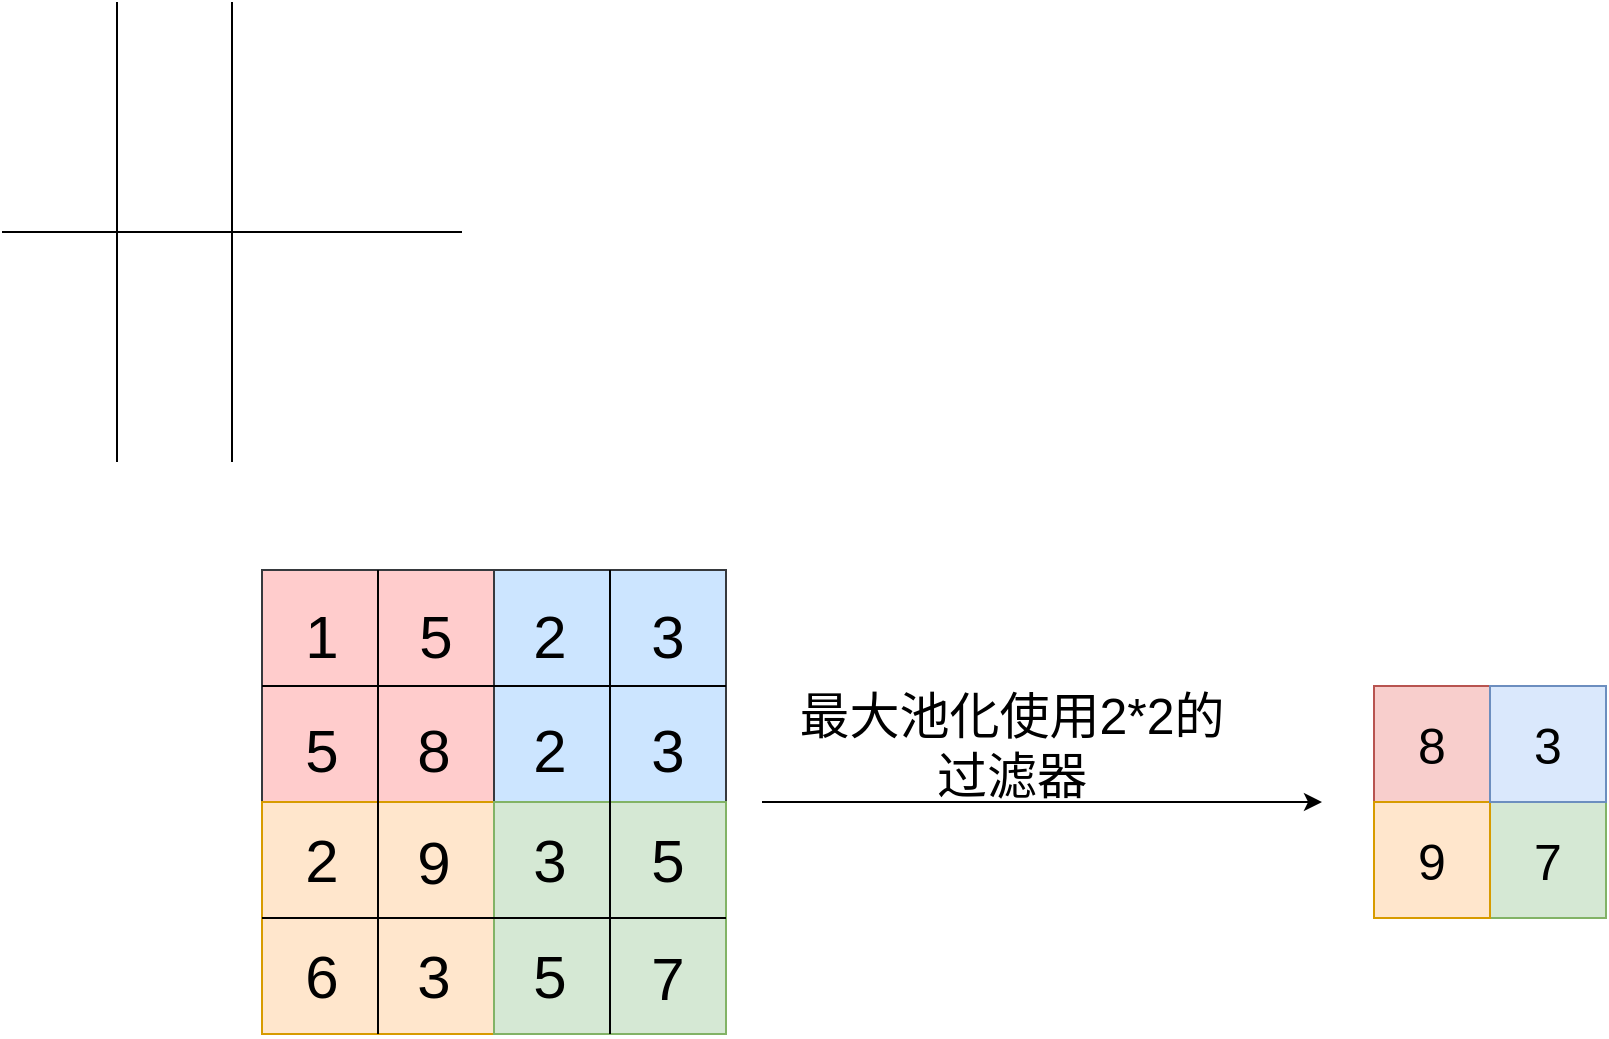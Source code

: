 <mxfile version="12.0.0" type="github" pages="1"><diagram id="QEVr7wvfZW63wJ_uZL5w" name="Page-1"><mxGraphModel dx="1185" dy="635" grid="1" gridSize="10" guides="1" tooltips="1" connect="1" arrows="1" fold="1" page="1" pageScale="1" pageWidth="827" pageHeight="1169" math="0" shadow="0"><root><mxCell id="0"/><mxCell id="1" parent="0"/><mxCell id="JqxxNo1I9hSQXzHo5P-l-2" value="" style="endArrow=none;html=1;exitX=0;exitY=0.5;exitDx=0;exitDy=0;entryX=1;entryY=0.5;entryDx=0;entryDy=0;" edge="1" parent="1"><mxGeometry width="50" height="50" relative="1" as="geometry"><mxPoint x="150" y="335" as="sourcePoint"/><mxPoint x="380" y="335" as="targetPoint"/></mxGeometry></mxCell><mxCell id="JqxxNo1I9hSQXzHo5P-l-3" value="" style="endArrow=none;html=1;exitX=0.5;exitY=0;exitDx=0;exitDy=0;entryX=0.5;entryY=1;entryDx=0;entryDy=0;" edge="1" parent="1"><mxGeometry width="50" height="50" relative="1" as="geometry"><mxPoint x="265" y="220" as="sourcePoint"/><mxPoint x="265" y="450" as="targetPoint"/></mxGeometry></mxCell><mxCell id="JqxxNo1I9hSQXzHo5P-l-4" value="" style="endArrow=none;html=1;entryX=0.25;entryY=1;entryDx=0;entryDy=0;exitX=0.25;exitY=0;exitDx=0;exitDy=0;" edge="1" parent="1"><mxGeometry width="50" height="50" relative="1" as="geometry"><mxPoint x="207.5" y="220" as="sourcePoint"/><mxPoint x="207.5" y="450" as="targetPoint"/></mxGeometry></mxCell><mxCell id="JqxxNo1I9hSQXzHo5P-l-5" value="" style="whiteSpace=wrap;html=1;aspect=fixed;fillColor=#ffcccc;strokeColor=#36393d;" vertex="1" parent="1"><mxGeometry x="280" y="504" width="116" height="116" as="geometry"/></mxCell><mxCell id="JqxxNo1I9hSQXzHo5P-l-6" value="" style="whiteSpace=wrap;html=1;aspect=fixed;fillColor=#cce5ff;strokeColor=#36393d;" vertex="1" parent="1"><mxGeometry x="396" y="504" width="116" height="116" as="geometry"/></mxCell><mxCell id="JqxxNo1I9hSQXzHo5P-l-7" value="" style="whiteSpace=wrap;html=1;aspect=fixed;fillColor=#ffe6cc;strokeColor=#d79b00;" vertex="1" parent="1"><mxGeometry x="280" y="620" width="116" height="116" as="geometry"/></mxCell><mxCell id="JqxxNo1I9hSQXzHo5P-l-8" value="" style="whiteSpace=wrap;html=1;aspect=fixed;fillColor=#d5e8d4;strokeColor=#82b366;" vertex="1" parent="1"><mxGeometry x="396" y="620" width="116" height="116" as="geometry"/></mxCell><mxCell id="JqxxNo1I9hSQXzHo5P-l-10" value="" style="endArrow=none;html=1;entryX=0;entryY=0.5;entryDx=0;entryDy=0;exitX=1;exitY=0.5;exitDx=0;exitDy=0;" edge="1" parent="1" source="JqxxNo1I9hSQXzHo5P-l-6" target="JqxxNo1I9hSQXzHo5P-l-5"><mxGeometry width="50" height="50" relative="1" as="geometry"><mxPoint x="110" y="691" as="sourcePoint"/><mxPoint x="218" y="640" as="targetPoint"/></mxGeometry></mxCell><mxCell id="JqxxNo1I9hSQXzHo5P-l-11" value="" style="endArrow=none;html=1;entryX=0;entryY=0.5;entryDx=0;entryDy=0;exitX=1;exitY=0.5;exitDx=0;exitDy=0;" edge="1" parent="1" source="JqxxNo1I9hSQXzHo5P-l-8" target="JqxxNo1I9hSQXzHo5P-l-7"><mxGeometry width="50" height="50" relative="1" as="geometry"><mxPoint x="140" y="780" as="sourcePoint"/><mxPoint x="220" y="700" as="targetPoint"/></mxGeometry></mxCell><mxCell id="JqxxNo1I9hSQXzHo5P-l-12" value="" style="endArrow=none;html=1;entryX=0.5;entryY=0;entryDx=0;entryDy=0;exitX=0.5;exitY=1;exitDx=0;exitDy=0;" edge="1" parent="1" source="JqxxNo1I9hSQXzHo5P-l-7" target="JqxxNo1I9hSQXzHo5P-l-5"><mxGeometry width="50" height="50" relative="1" as="geometry"><mxPoint x="70" y="780" as="sourcePoint"/><mxPoint x="120" y="730" as="targetPoint"/></mxGeometry></mxCell><mxCell id="JqxxNo1I9hSQXzHo5P-l-13" value="" style="endArrow=none;html=1;entryX=0.5;entryY=0;entryDx=0;entryDy=0;exitX=0.5;exitY=1;exitDx=0;exitDy=0;" edge="1" parent="1" source="JqxxNo1I9hSQXzHo5P-l-8" target="JqxxNo1I9hSQXzHo5P-l-6"><mxGeometry width="50" height="50" relative="1" as="geometry"><mxPoint x="160" y="880" as="sourcePoint"/><mxPoint x="210" y="830" as="targetPoint"/></mxGeometry></mxCell><mxCell id="JqxxNo1I9hSQXzHo5P-l-16" value="8" style="whiteSpace=wrap;html=1;aspect=fixed;fillColor=#f8cecc;strokeColor=#b85450;fontSize=25;" vertex="1" parent="1"><mxGeometry x="836" y="562" width="58" height="58" as="geometry"/></mxCell><mxCell id="JqxxNo1I9hSQXzHo5P-l-17" value="7" style="whiteSpace=wrap;html=1;aspect=fixed;fillColor=#d5e8d4;strokeColor=#82b366;fontSize=25;" vertex="1" parent="1"><mxGeometry x="894" y="620" width="58" height="58" as="geometry"/></mxCell><mxCell id="JqxxNo1I9hSQXzHo5P-l-18" value="9" style="whiteSpace=wrap;html=1;aspect=fixed;fillColor=#ffe6cc;strokeColor=#d79b00;fontSize=25;" vertex="1" parent="1"><mxGeometry x="836" y="620" width="58" height="58" as="geometry"/></mxCell><mxCell id="JqxxNo1I9hSQXzHo5P-l-19" value="3" style="whiteSpace=wrap;html=1;aspect=fixed;fillColor=#dae8fc;strokeColor=#6c8ebf;fontSize=25;" vertex="1" parent="1"><mxGeometry x="894" y="562" width="58" height="58" as="geometry"/></mxCell><mxCell id="JqxxNo1I9hSQXzHo5P-l-20" value="&lt;font style=&quot;font-size: 30px&quot;&gt;1&lt;/font&gt;" style="text;html=1;strokeColor=none;fillColor=none;align=center;verticalAlign=middle;whiteSpace=wrap;rounded=0;" vertex="1" parent="1"><mxGeometry x="290" y="520" width="40" height="34" as="geometry"/></mxCell><mxCell id="JqxxNo1I9hSQXzHo5P-l-23" value="&lt;font style=&quot;font-size: 30px&quot;&gt;5&lt;/font&gt;" style="text;html=1;strokeColor=none;fillColor=none;align=center;verticalAlign=middle;whiteSpace=wrap;rounded=0;" vertex="1" parent="1"><mxGeometry x="347" y="520" width="40" height="34" as="geometry"/></mxCell><mxCell id="JqxxNo1I9hSQXzHo5P-l-24" value="&lt;font style=&quot;font-size: 30px&quot;&gt;2&lt;/font&gt;" style="text;html=1;strokeColor=none;fillColor=none;align=center;verticalAlign=middle;whiteSpace=wrap;rounded=0;" vertex="1" parent="1"><mxGeometry x="404" y="520" width="40" height="34" as="geometry"/></mxCell><mxCell id="JqxxNo1I9hSQXzHo5P-l-25" value="&lt;font style=&quot;font-size: 30px&quot;&gt;3&lt;/font&gt;" style="text;html=1;strokeColor=none;fillColor=none;align=center;verticalAlign=middle;whiteSpace=wrap;rounded=0;" vertex="1" parent="1"><mxGeometry x="463" y="520" width="40" height="34" as="geometry"/></mxCell><mxCell id="JqxxNo1I9hSQXzHo5P-l-26" value="&lt;font style=&quot;font-size: 30px&quot;&gt;5&lt;/font&gt;" style="text;html=1;strokeColor=none;fillColor=none;align=center;verticalAlign=middle;whiteSpace=wrap;rounded=0;" vertex="1" parent="1"><mxGeometry x="290" y="577" width="40" height="34" as="geometry"/></mxCell><mxCell id="JqxxNo1I9hSQXzHo5P-l-27" value="&lt;font style=&quot;font-size: 30px&quot;&gt;8&lt;/font&gt;" style="text;html=1;strokeColor=none;fillColor=none;align=center;verticalAlign=middle;whiteSpace=wrap;rounded=0;" vertex="1" parent="1"><mxGeometry x="346" y="577" width="40" height="34" as="geometry"/></mxCell><mxCell id="JqxxNo1I9hSQXzHo5P-l-28" value="&lt;font style=&quot;font-size: 30px&quot;&gt;2&lt;/font&gt;" style="text;html=1;strokeColor=none;fillColor=none;align=center;verticalAlign=middle;whiteSpace=wrap;rounded=0;" vertex="1" parent="1"><mxGeometry x="404" y="577" width="40" height="34" as="geometry"/></mxCell><mxCell id="JqxxNo1I9hSQXzHo5P-l-30" value="&lt;font style=&quot;font-size: 30px&quot;&gt;2&lt;/font&gt;" style="text;html=1;strokeColor=none;fillColor=none;align=center;verticalAlign=middle;whiteSpace=wrap;rounded=0;" vertex="1" parent="1"><mxGeometry x="290" y="632" width="40" height="34" as="geometry"/></mxCell><mxCell id="JqxxNo1I9hSQXzHo5P-l-31" value="&lt;font style=&quot;font-size: 30px&quot;&gt;9&lt;/font&gt;" style="text;html=1;strokeColor=none;fillColor=none;align=center;verticalAlign=middle;whiteSpace=wrap;rounded=0;" vertex="1" parent="1"><mxGeometry x="346" y="633" width="40" height="34" as="geometry"/></mxCell><mxCell id="JqxxNo1I9hSQXzHo5P-l-32" value="&lt;font style=&quot;font-size: 30px&quot;&gt;3&lt;/font&gt;" style="text;html=1;strokeColor=none;fillColor=none;align=center;verticalAlign=middle;whiteSpace=wrap;rounded=0;" vertex="1" parent="1"><mxGeometry x="404" y="632" width="40" height="34" as="geometry"/></mxCell><mxCell id="JqxxNo1I9hSQXzHo5P-l-33" value="&lt;font style=&quot;font-size: 30px&quot;&gt;5&lt;/font&gt;" style="text;html=1;strokeColor=none;fillColor=none;align=center;verticalAlign=middle;whiteSpace=wrap;rounded=0;" vertex="1" parent="1"><mxGeometry x="463" y="632" width="40" height="34" as="geometry"/></mxCell><mxCell id="JqxxNo1I9hSQXzHo5P-l-34" value="&lt;font style=&quot;font-size: 30px&quot;&gt;6&lt;/font&gt;" style="text;html=1;strokeColor=none;fillColor=none;align=center;verticalAlign=middle;whiteSpace=wrap;rounded=0;" vertex="1" parent="1"><mxGeometry x="290" y="690" width="40" height="34" as="geometry"/></mxCell><mxCell id="JqxxNo1I9hSQXzHo5P-l-35" value="&lt;font style=&quot;font-size: 30px&quot;&gt;3&lt;/font&gt;" style="text;html=1;strokeColor=none;fillColor=none;align=center;verticalAlign=middle;whiteSpace=wrap;rounded=0;" vertex="1" parent="1"><mxGeometry x="346" y="690" width="40" height="34" as="geometry"/></mxCell><mxCell id="JqxxNo1I9hSQXzHo5P-l-36" value="&lt;font style=&quot;font-size: 30px&quot;&gt;5&lt;/font&gt;" style="text;html=1;strokeColor=none;fillColor=none;align=center;verticalAlign=middle;whiteSpace=wrap;rounded=0;" vertex="1" parent="1"><mxGeometry x="404" y="690" width="40" height="34" as="geometry"/></mxCell><mxCell id="JqxxNo1I9hSQXzHo5P-l-37" value="&lt;font style=&quot;font-size: 30px&quot;&gt;7&lt;/font&gt;" style="text;html=1;strokeColor=none;fillColor=none;align=center;verticalAlign=middle;whiteSpace=wrap;rounded=0;" vertex="1" parent="1"><mxGeometry x="463" y="691" width="40" height="34" as="geometry"/></mxCell><mxCell id="JqxxNo1I9hSQXzHo5P-l-38" value="&lt;font style=&quot;font-size: 30px&quot;&gt;3&lt;/font&gt;" style="text;html=1;strokeColor=none;fillColor=none;align=center;verticalAlign=middle;whiteSpace=wrap;rounded=0;" vertex="1" parent="1"><mxGeometry x="463" y="577" width="40" height="34" as="geometry"/></mxCell><mxCell id="JqxxNo1I9hSQXzHo5P-l-39" value="" style="endArrow=classic;html=1;fontSize=25;" edge="1" parent="1"><mxGeometry width="50" height="50" relative="1" as="geometry"><mxPoint x="530" y="620" as="sourcePoint"/><mxPoint x="810" y="620" as="targetPoint"/></mxGeometry></mxCell><mxCell id="JqxxNo1I9hSQXzHo5P-l-40" value="最大池化使用2*2的&lt;br&gt;过滤器" style="text;html=1;strokeColor=none;fillColor=none;align=center;verticalAlign=middle;whiteSpace=wrap;rounded=0;fontSize=25;" vertex="1" parent="1"><mxGeometry x="520" y="583" width="270" height="16" as="geometry"/></mxCell><mxCell id="JqxxNo1I9hSQXzHo5P-l-41" style="edgeStyle=orthogonalEdgeStyle;rounded=0;orthogonalLoop=1;jettySize=auto;html=1;exitX=0.5;exitY=1;exitDx=0;exitDy=0;fontSize=25;" edge="1" parent="1" source="JqxxNo1I9hSQXzHo5P-l-40" target="JqxxNo1I9hSQXzHo5P-l-40"><mxGeometry relative="1" as="geometry"/></mxCell></root></mxGraphModel></diagram></mxfile>